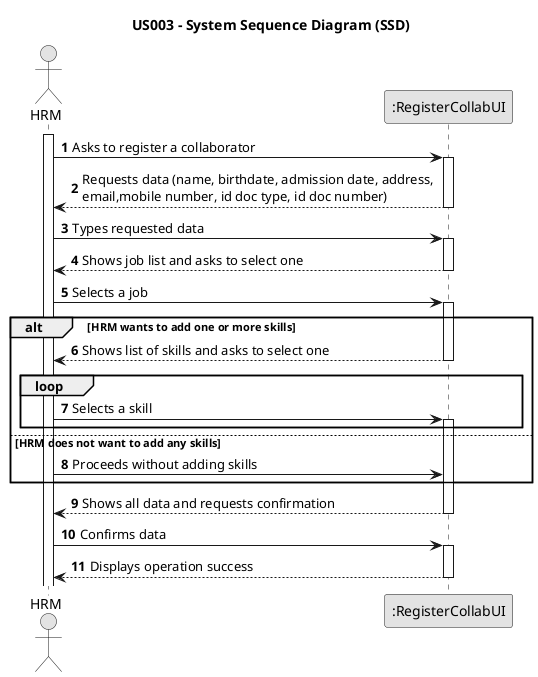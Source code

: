 @startuml
skinparam monochrome true
skinparam packageStyle rectangle
skinparam shadowing false

title US003 - System Sequence Diagram (SSD)

autonumber

actor "HRM" as Employee
participant ":RegisterCollabUI" as System

activate Employee

    Employee -> System : Asks to register a collaborator

    activate System

        System --> Employee : Requests data (name, birthdate, admission date, address, \nemail,mobile number, id doc type, id doc number)
    deactivate System

    Employee -> System : Types requested data

    activate System

        System --> Employee : Shows job list and asks to select one
    deactivate System

    Employee -> System : Selects a job

    activate System

    alt HRM wants to add one or more skills
        System --> Employee : Shows list of skills and asks to select one
    deactivate System

            loop
                Employee -> System : Selects a skill
                activate System
            end loop


        else HRM does not want to add any skills
            Employee -> System : Proceeds without adding skills
    end

        System --> Employee : Shows all data and requests confirmation
    deactivate System

    Employee -> System : Confirms data

    activate System

        System --> Employee : Displays operation success
    deactivate System

@enduml